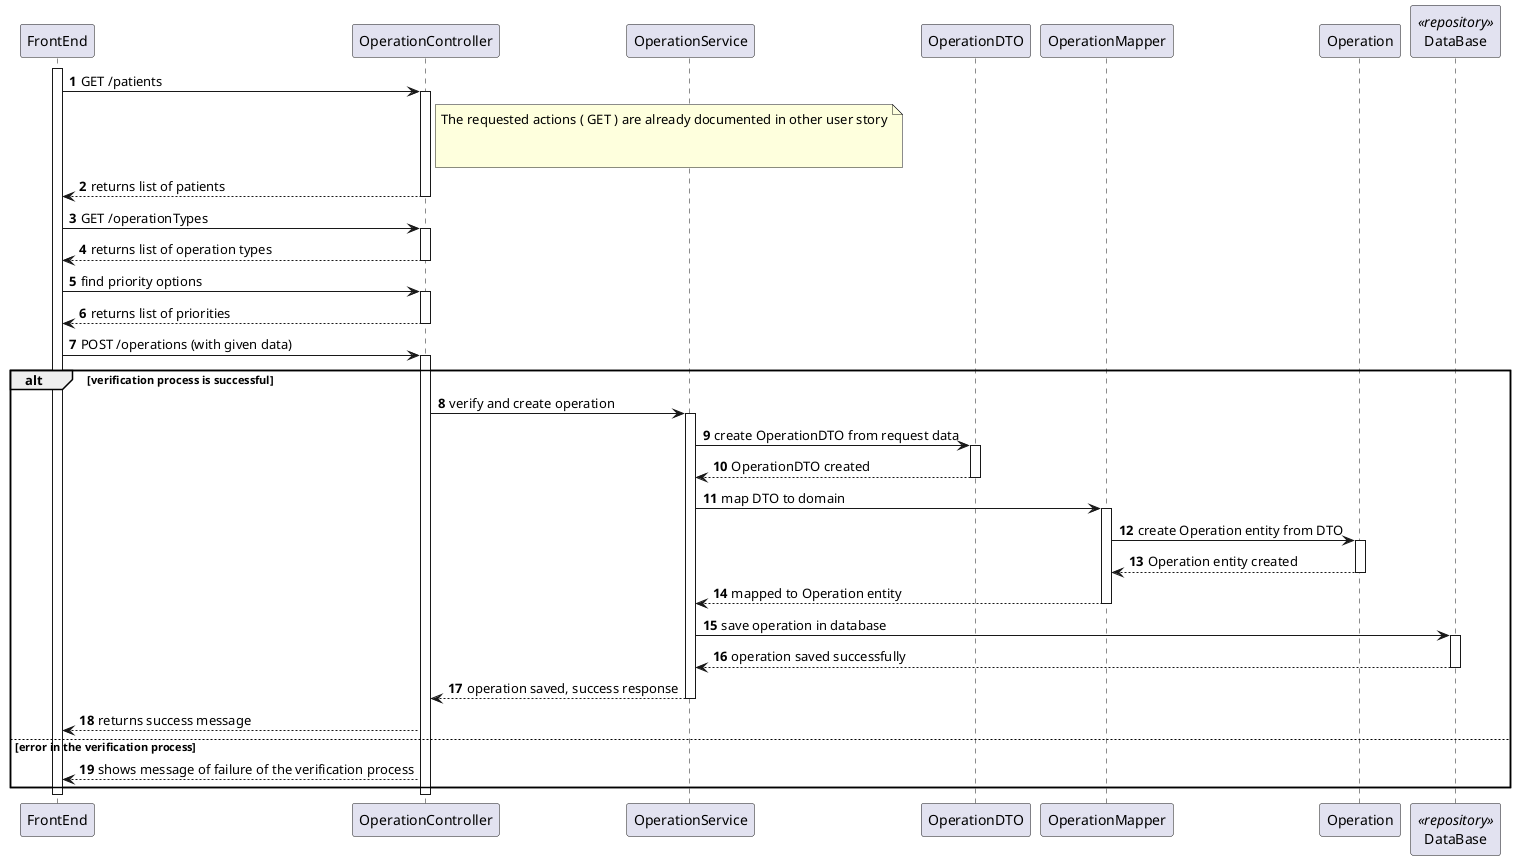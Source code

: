 ﻿@startuml
autonumber
participant "FrontEnd" as sys
participant "OperationController" as ctrl
participant "OperationService" as serv
participant "OperationDTO" as dto
participant "OperationMapper" as map
participant "Operation" as operation
participant "DataBase" as repo <<repository>>

activate sys

sys -> ctrl : GET /patients
note right of ctrl
  The requested actions ( GET ) are already documented in other user story


end note

activate ctrl
ctrl --> sys : returns list of patients
deactivate ctrl


sys -> ctrl : GET /operationTypes








activate ctrl


ctrl --> sys : returns list of operation types
deactivate ctrl

sys -> ctrl : find priority options
activate ctrl
ctrl --> sys : returns list of priorities
deactivate ctrl

sys -> ctrl : POST /operations (with given data)
activate ctrl

alt verification process is successful
  ctrl -> serv : verify and create operation
  activate serv

  serv -> dto : create OperationDTO from request data
  activate dto
  dto --> serv : OperationDTO created
  deactivate dto

  serv -> map : map DTO to domain
  activate map
  map -> operation : create Operation entity from DTO
  activate operation
  operation --> map : Operation entity created
  deactivate operation
  map --> serv : mapped to Operation entity
  deactivate map

  serv -> repo : save operation in database
  activate repo
  repo --> serv : operation saved successfully
  deactivate repo

  serv --> ctrl : operation saved, success response
  deactivate serv

  ctrl --> sys : returns success message
else error in the verification process
  ctrl --> sys : shows message of failure of the verification process
end

deactivate ctrl
deactivate sys

@enduml
